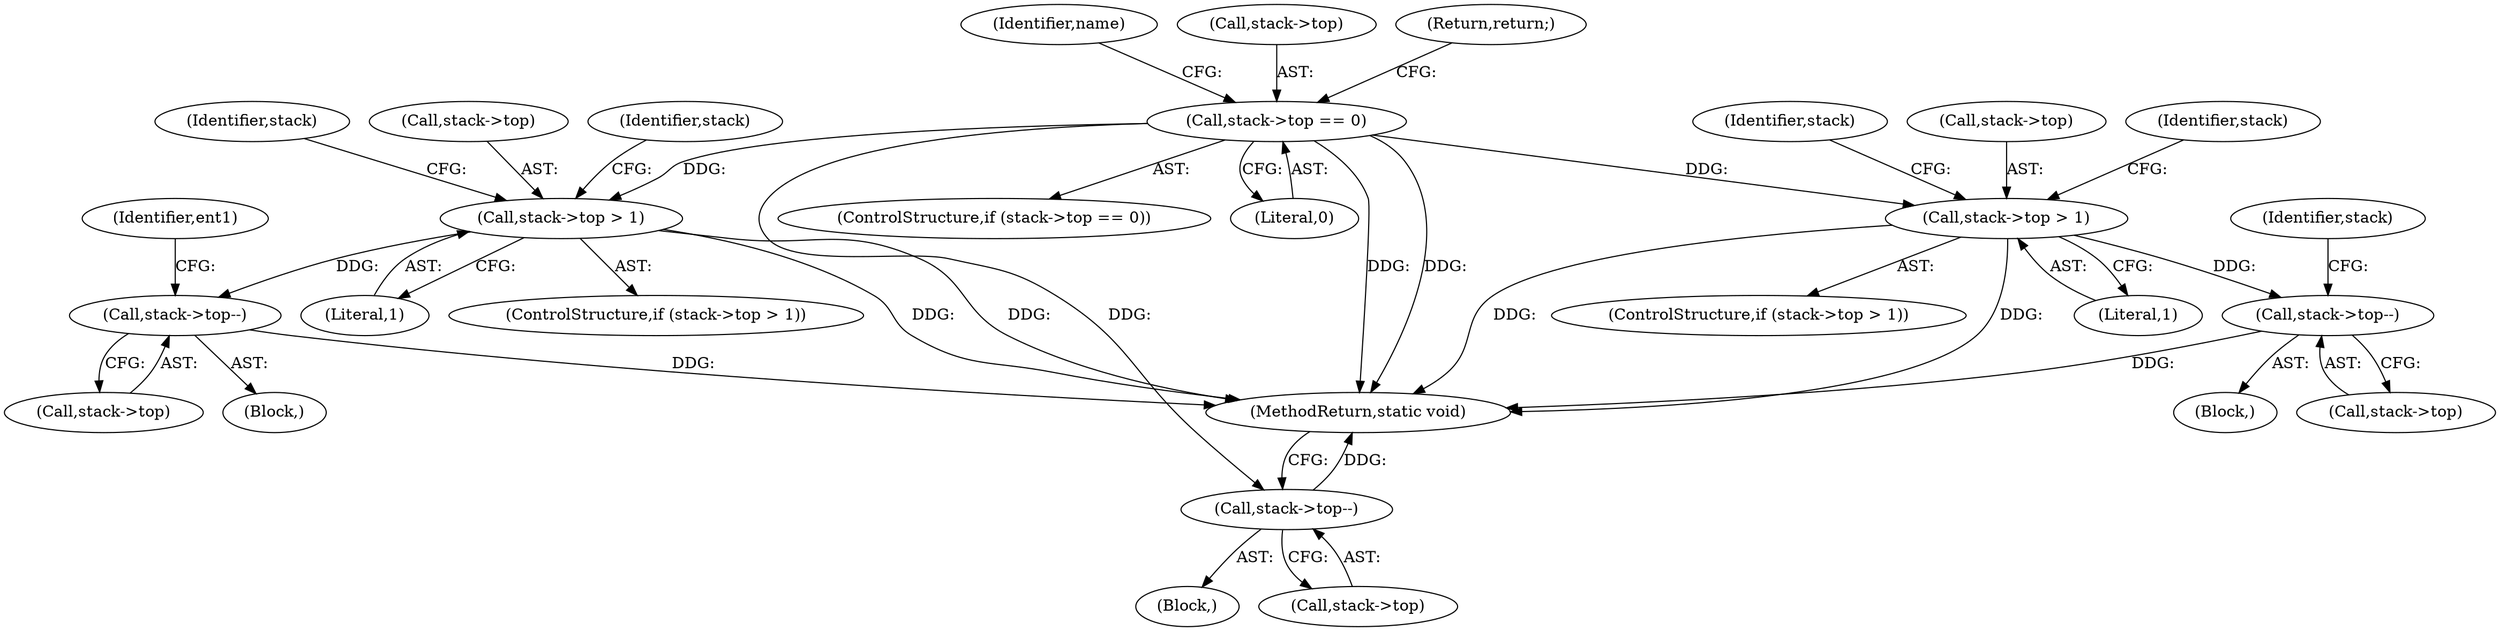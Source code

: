 digraph "0_php-src_6045de69c7dedcba3eadf7c4bba424b19c81d00d_0@pointer" {
"1000126" [label="(Call,stack->top == 0)"];
"1000192" [label="(Call,stack->top > 1)"];
"1000198" [label="(Call,stack->top--)"];
"1000292" [label="(Call,stack->top > 1)"];
"1000298" [label="(Call,stack->top--)"];
"1000576" [label="(Call,stack->top--)"];
"1000576" [label="(Call,stack->top--)"];
"1000299" [label="(Call,stack->top)"];
"1000580" [label="(MethodReturn,static void)"];
"1000192" [label="(Call,stack->top > 1)"];
"1000137" [label="(Identifier,name)"];
"1000291" [label="(ControlStructure,if (stack->top > 1))"];
"1000200" [label="(Identifier,stack)"];
"1000203" [label="(Identifier,ent1)"];
"1000296" [label="(Literal,1)"];
"1000125" [label="(ControlStructure,if (stack->top == 0))"];
"1000191" [label="(ControlStructure,if (stack->top > 1))"];
"1000292" [label="(Call,stack->top > 1)"];
"1000198" [label="(Call,stack->top--)"];
"1000537" [label="(Identifier,stack)"];
"1000127" [label="(Call,stack->top)"];
"1000197" [label="(Block,)"];
"1000126" [label="(Call,stack->top == 0)"];
"1000130" [label="(Literal,0)"];
"1000566" [label="(Block,)"];
"1000577" [label="(Call,stack->top)"];
"1000196" [label="(Literal,1)"];
"1000298" [label="(Call,stack->top--)"];
"1000297" [label="(Block,)"];
"1000300" [label="(Identifier,stack)"];
"1000293" [label="(Call,stack->top)"];
"1000132" [label="(Return,return;)"];
"1000303" [label="(Identifier,stack)"];
"1000208" [label="(Identifier,stack)"];
"1000193" [label="(Call,stack->top)"];
"1000199" [label="(Call,stack->top)"];
"1000126" -> "1000125"  [label="AST: "];
"1000126" -> "1000130"  [label="CFG: "];
"1000127" -> "1000126"  [label="AST: "];
"1000130" -> "1000126"  [label="AST: "];
"1000132" -> "1000126"  [label="CFG: "];
"1000137" -> "1000126"  [label="CFG: "];
"1000126" -> "1000580"  [label="DDG: "];
"1000126" -> "1000580"  [label="DDG: "];
"1000126" -> "1000192"  [label="DDG: "];
"1000126" -> "1000292"  [label="DDG: "];
"1000126" -> "1000576"  [label="DDG: "];
"1000192" -> "1000191"  [label="AST: "];
"1000192" -> "1000196"  [label="CFG: "];
"1000193" -> "1000192"  [label="AST: "];
"1000196" -> "1000192"  [label="AST: "];
"1000200" -> "1000192"  [label="CFG: "];
"1000208" -> "1000192"  [label="CFG: "];
"1000192" -> "1000580"  [label="DDG: "];
"1000192" -> "1000580"  [label="DDG: "];
"1000192" -> "1000198"  [label="DDG: "];
"1000198" -> "1000197"  [label="AST: "];
"1000198" -> "1000199"  [label="CFG: "];
"1000199" -> "1000198"  [label="AST: "];
"1000203" -> "1000198"  [label="CFG: "];
"1000198" -> "1000580"  [label="DDG: "];
"1000292" -> "1000291"  [label="AST: "];
"1000292" -> "1000296"  [label="CFG: "];
"1000293" -> "1000292"  [label="AST: "];
"1000296" -> "1000292"  [label="AST: "];
"1000300" -> "1000292"  [label="CFG: "];
"1000537" -> "1000292"  [label="CFG: "];
"1000292" -> "1000580"  [label="DDG: "];
"1000292" -> "1000580"  [label="DDG: "];
"1000292" -> "1000298"  [label="DDG: "];
"1000298" -> "1000297"  [label="AST: "];
"1000298" -> "1000299"  [label="CFG: "];
"1000299" -> "1000298"  [label="AST: "];
"1000303" -> "1000298"  [label="CFG: "];
"1000298" -> "1000580"  [label="DDG: "];
"1000576" -> "1000566"  [label="AST: "];
"1000576" -> "1000577"  [label="CFG: "];
"1000577" -> "1000576"  [label="AST: "];
"1000580" -> "1000576"  [label="CFG: "];
"1000576" -> "1000580"  [label="DDG: "];
}
